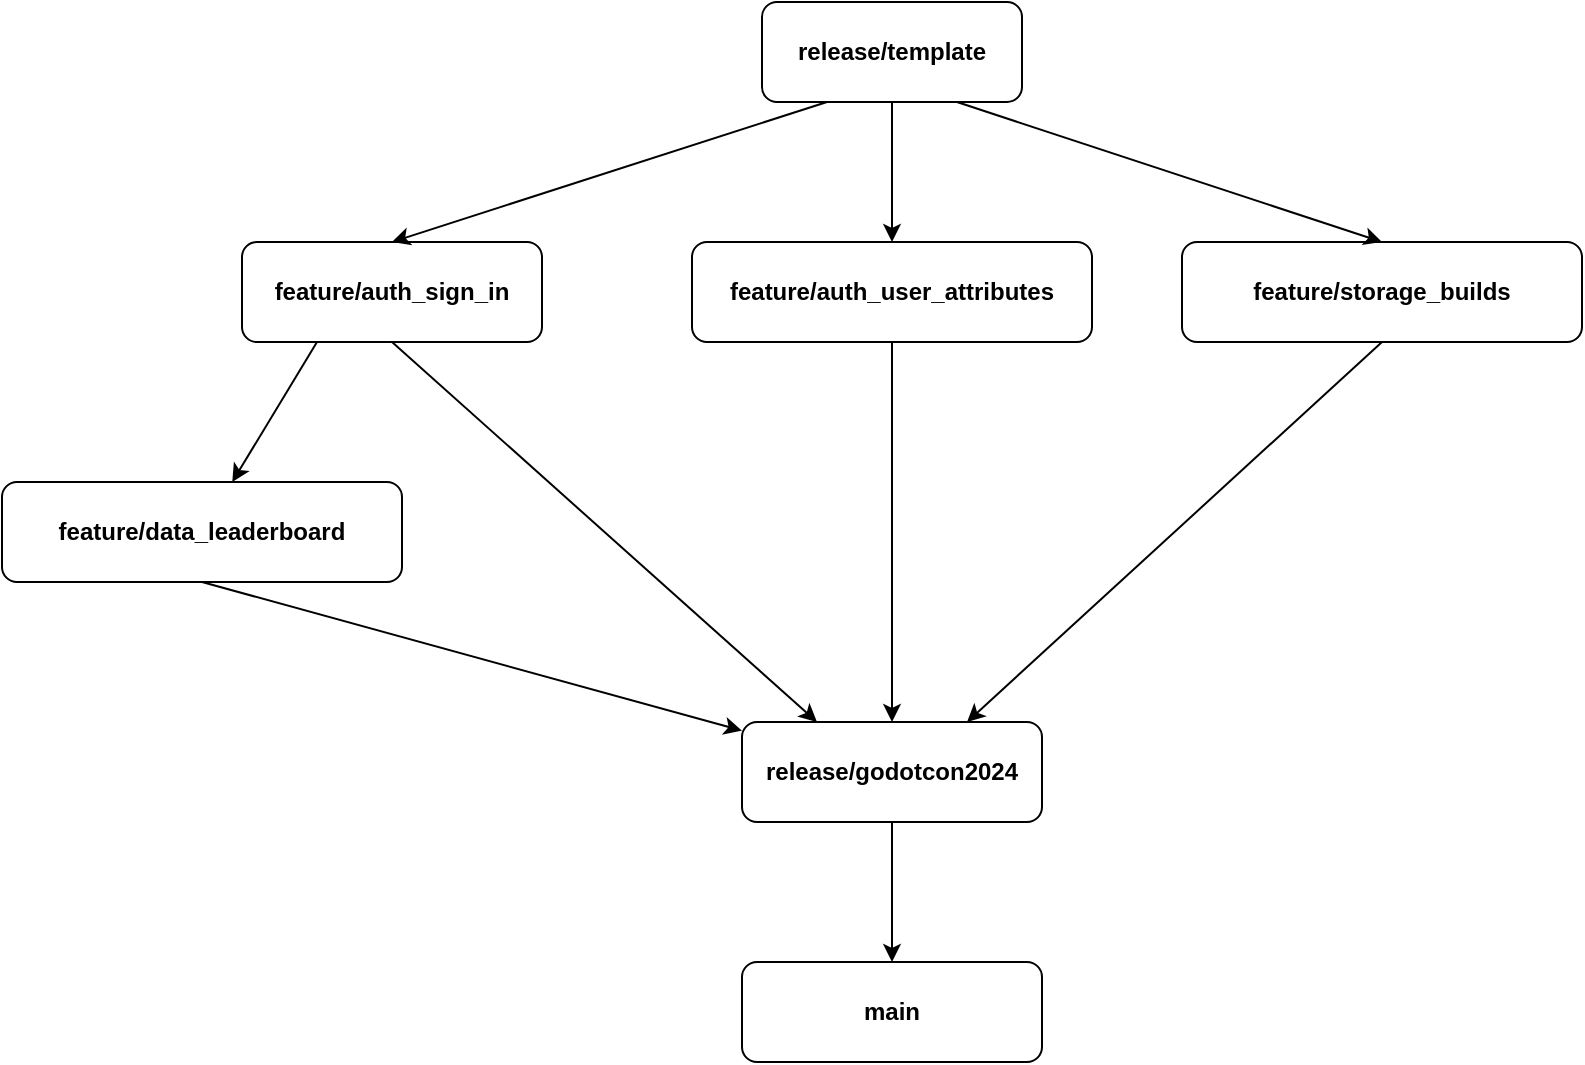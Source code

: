<mxfile version="22.0.2" type="device">
  <diagram name="Page-1" id="Q82x3liF8xsK6Gd-ohCl">
    <mxGraphModel dx="1281" dy="894" grid="1" gridSize="10" guides="1" tooltips="1" connect="1" arrows="1" fold="1" page="1" pageScale="1" pageWidth="1100" pageHeight="850" math="0" shadow="0">
      <root>
        <mxCell id="0" />
        <mxCell id="1" parent="0" />
        <mxCell id="BhAPsGwhWt6jr_yd0avU-1" value="&lt;b&gt;release/template&lt;/b&gt;" style="rounded=1;whiteSpace=wrap;html=1;" parent="1" vertex="1">
          <mxGeometry x="460" y="80" width="130" height="50" as="geometry" />
        </mxCell>
        <mxCell id="BhAPsGwhWt6jr_yd0avU-2" value="&lt;b&gt;feature/auth_sign_in&lt;br&gt;&lt;/b&gt;" style="rounded=1;whiteSpace=wrap;html=1;" parent="1" vertex="1">
          <mxGeometry x="200" y="200" width="150" height="50" as="geometry" />
        </mxCell>
        <mxCell id="BhAPsGwhWt6jr_yd0avU-4" value="" style="endArrow=classic;html=1;rounded=0;entryX=0.5;entryY=0;entryDx=0;entryDy=0;exitX=0.25;exitY=1;exitDx=0;exitDy=0;" parent="1" source="BhAPsGwhWt6jr_yd0avU-1" target="BhAPsGwhWt6jr_yd0avU-2" edge="1">
          <mxGeometry width="50" height="50" relative="1" as="geometry">
            <mxPoint x="520" y="480" as="sourcePoint" />
            <mxPoint x="510" y="210" as="targetPoint" />
          </mxGeometry>
        </mxCell>
        <mxCell id="BhAPsGwhWt6jr_yd0avU-5" value="&lt;b&gt;feature/auth_user_attributes&lt;br&gt;&lt;/b&gt;" style="rounded=1;whiteSpace=wrap;html=1;" parent="1" vertex="1">
          <mxGeometry x="425" y="200" width="200" height="50" as="geometry" />
        </mxCell>
        <mxCell id="BhAPsGwhWt6jr_yd0avU-6" value="&lt;b&gt;feature/data_leaderboard&lt;br&gt;&lt;/b&gt;" style="rounded=1;whiteSpace=wrap;html=1;" parent="1" vertex="1">
          <mxGeometry x="80" y="320" width="200" height="50" as="geometry" />
        </mxCell>
        <mxCell id="BhAPsGwhWt6jr_yd0avU-7" value="" style="endArrow=classic;html=1;rounded=0;exitX=0.25;exitY=1;exitDx=0;exitDy=0;" parent="1" source="BhAPsGwhWt6jr_yd0avU-2" target="BhAPsGwhWt6jr_yd0avU-6" edge="1">
          <mxGeometry width="50" height="50" relative="1" as="geometry">
            <mxPoint x="480" y="140" as="sourcePoint" />
            <mxPoint x="325" y="210" as="targetPoint" />
          </mxGeometry>
        </mxCell>
        <mxCell id="BhAPsGwhWt6jr_yd0avU-8" value="" style="endArrow=classic;html=1;rounded=0;entryX=0.5;entryY=0;entryDx=0;entryDy=0;exitX=0.5;exitY=1;exitDx=0;exitDy=0;" parent="1" source="BhAPsGwhWt6jr_yd0avU-1" target="BhAPsGwhWt6jr_yd0avU-5" edge="1">
          <mxGeometry width="50" height="50" relative="1" as="geometry">
            <mxPoint x="480" y="140" as="sourcePoint" />
            <mxPoint x="325" y="210" as="targetPoint" />
          </mxGeometry>
        </mxCell>
        <mxCell id="BhAPsGwhWt6jr_yd0avU-9" value="&lt;b&gt;feature/storage_builds&lt;br&gt;&lt;/b&gt;" style="rounded=1;whiteSpace=wrap;html=1;" parent="1" vertex="1">
          <mxGeometry x="670" y="200" width="200" height="50" as="geometry" />
        </mxCell>
        <mxCell id="BhAPsGwhWt6jr_yd0avU-10" value="" style="endArrow=classic;html=1;rounded=0;entryX=0.5;entryY=0;entryDx=0;entryDy=0;exitX=0.75;exitY=1;exitDx=0;exitDy=0;" parent="1" source="BhAPsGwhWt6jr_yd0avU-1" target="BhAPsGwhWt6jr_yd0avU-9" edge="1">
          <mxGeometry width="50" height="50" relative="1" as="geometry">
            <mxPoint x="525" y="139" as="sourcePoint" />
            <mxPoint x="500" y="210" as="targetPoint" />
          </mxGeometry>
        </mxCell>
        <mxCell id="BhAPsGwhWt6jr_yd0avU-11" value="&lt;b&gt;release/godotcon2024&lt;/b&gt;" style="rounded=1;whiteSpace=wrap;html=1;" parent="1" vertex="1">
          <mxGeometry x="450" y="440" width="150" height="50" as="geometry" />
        </mxCell>
        <mxCell id="BhAPsGwhWt6jr_yd0avU-12" value="" style="endArrow=classic;html=1;rounded=0;exitX=0.5;exitY=1;exitDx=0;exitDy=0;" parent="1" source="BhAPsGwhWt6jr_yd0avU-6" target="BhAPsGwhWt6jr_yd0avU-11" edge="1">
          <mxGeometry width="50" height="50" relative="1" as="geometry">
            <mxPoint x="248" y="260" as="sourcePoint" />
            <mxPoint x="205" y="330" as="targetPoint" />
          </mxGeometry>
        </mxCell>
        <mxCell id="BhAPsGwhWt6jr_yd0avU-13" value="" style="endArrow=classic;html=1;rounded=0;exitX=0.5;exitY=1;exitDx=0;exitDy=0;entryX=0.25;entryY=0;entryDx=0;entryDy=0;" parent="1" source="BhAPsGwhWt6jr_yd0avU-2" target="BhAPsGwhWt6jr_yd0avU-11" edge="1">
          <mxGeometry width="50" height="50" relative="1" as="geometry">
            <mxPoint x="190" y="380" as="sourcePoint" />
            <mxPoint x="450" y="454" as="targetPoint" />
          </mxGeometry>
        </mxCell>
        <mxCell id="BhAPsGwhWt6jr_yd0avU-14" value="" style="endArrow=classic;html=1;rounded=0;exitX=0.5;exitY=1;exitDx=0;exitDy=0;entryX=0.5;entryY=0;entryDx=0;entryDy=0;" parent="1" source="BhAPsGwhWt6jr_yd0avU-5" target="BhAPsGwhWt6jr_yd0avU-11" edge="1">
          <mxGeometry width="50" height="50" relative="1" as="geometry">
            <mxPoint x="285" y="260" as="sourcePoint" />
            <mxPoint x="488" y="450" as="targetPoint" />
          </mxGeometry>
        </mxCell>
        <mxCell id="BhAPsGwhWt6jr_yd0avU-15" value="" style="endArrow=classic;html=1;rounded=0;exitX=0.5;exitY=1;exitDx=0;exitDy=0;entryX=0.75;entryY=0;entryDx=0;entryDy=0;" parent="1" source="BhAPsGwhWt6jr_yd0avU-9" target="BhAPsGwhWt6jr_yd0avU-11" edge="1">
          <mxGeometry width="50" height="50" relative="1" as="geometry">
            <mxPoint x="500" y="260" as="sourcePoint" />
            <mxPoint x="525" y="450" as="targetPoint" />
          </mxGeometry>
        </mxCell>
        <mxCell id="BhAPsGwhWt6jr_yd0avU-16" value="&lt;b&gt;main&lt;/b&gt;" style="rounded=1;whiteSpace=wrap;html=1;" parent="1" vertex="1">
          <mxGeometry x="450" y="560" width="150" height="50" as="geometry" />
        </mxCell>
        <mxCell id="BhAPsGwhWt6jr_yd0avU-17" value="" style="endArrow=classic;html=1;rounded=0;exitX=0.5;exitY=1;exitDx=0;exitDy=0;entryX=0.5;entryY=0;entryDx=0;entryDy=0;" parent="1" source="BhAPsGwhWt6jr_yd0avU-11" target="BhAPsGwhWt6jr_yd0avU-16" edge="1">
          <mxGeometry width="50" height="50" relative="1" as="geometry">
            <mxPoint x="500" y="260" as="sourcePoint" />
            <mxPoint x="525" y="450" as="targetPoint" />
          </mxGeometry>
        </mxCell>
      </root>
    </mxGraphModel>
  </diagram>
</mxfile>
